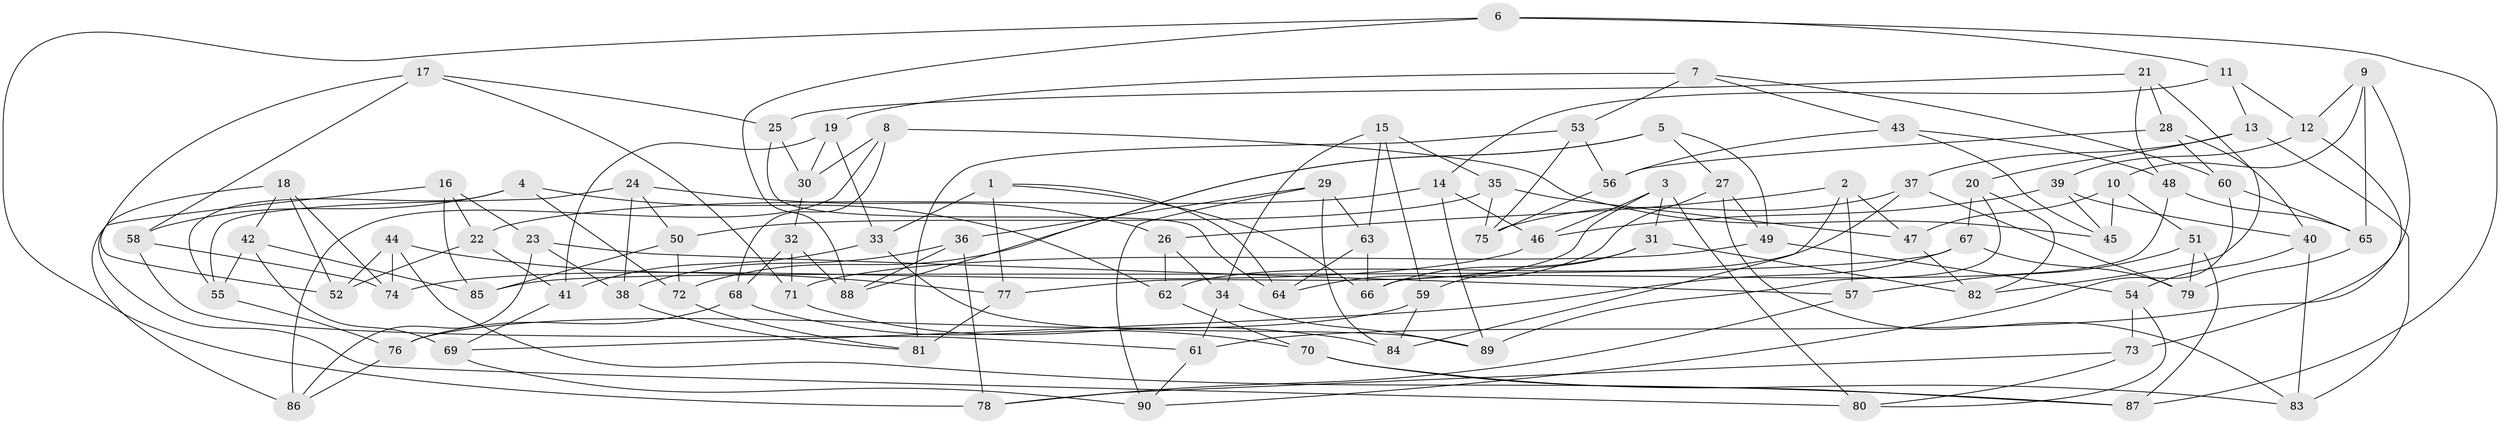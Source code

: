 // coarse degree distribution, {4: 0.4444444444444444, 3: 0.13333333333333333, 5: 0.2, 11: 0.022222222222222223, 7: 0.08888888888888889, 6: 0.022222222222222223, 8: 0.044444444444444446, 9: 0.044444444444444446}
// Generated by graph-tools (version 1.1) at 2025/02/03/04/25 22:02:04]
// undirected, 90 vertices, 180 edges
graph export_dot {
graph [start="1"]
  node [color=gray90,style=filled];
  1;
  2;
  3;
  4;
  5;
  6;
  7;
  8;
  9;
  10;
  11;
  12;
  13;
  14;
  15;
  16;
  17;
  18;
  19;
  20;
  21;
  22;
  23;
  24;
  25;
  26;
  27;
  28;
  29;
  30;
  31;
  32;
  33;
  34;
  35;
  36;
  37;
  38;
  39;
  40;
  41;
  42;
  43;
  44;
  45;
  46;
  47;
  48;
  49;
  50;
  51;
  52;
  53;
  54;
  55;
  56;
  57;
  58;
  59;
  60;
  61;
  62;
  63;
  64;
  65;
  66;
  67;
  68;
  69;
  70;
  71;
  72;
  73;
  74;
  75;
  76;
  77;
  78;
  79;
  80;
  81;
  82;
  83;
  84;
  85;
  86;
  87;
  88;
  89;
  90;
  1 -- 33;
  1 -- 77;
  1 -- 66;
  1 -- 64;
  2 -- 26;
  2 -- 84;
  2 -- 47;
  2 -- 57;
  3 -- 80;
  3 -- 46;
  3 -- 31;
  3 -- 77;
  4 -- 55;
  4 -- 62;
  4 -- 58;
  4 -- 72;
  5 -- 72;
  5 -- 27;
  5 -- 88;
  5 -- 49;
  6 -- 88;
  6 -- 78;
  6 -- 11;
  6 -- 87;
  7 -- 60;
  7 -- 19;
  7 -- 53;
  7 -- 43;
  8 -- 68;
  8 -- 30;
  8 -- 86;
  8 -- 45;
  9 -- 61;
  9 -- 10;
  9 -- 65;
  9 -- 12;
  10 -- 51;
  10 -- 45;
  10 -- 47;
  11 -- 12;
  11 -- 14;
  11 -- 13;
  12 -- 73;
  12 -- 39;
  13 -- 20;
  13 -- 83;
  13 -- 37;
  14 -- 46;
  14 -- 22;
  14 -- 89;
  15 -- 34;
  15 -- 35;
  15 -- 63;
  15 -- 59;
  16 -- 86;
  16 -- 23;
  16 -- 22;
  16 -- 85;
  17 -- 25;
  17 -- 52;
  17 -- 58;
  17 -- 71;
  18 -- 52;
  18 -- 74;
  18 -- 42;
  18 -- 80;
  19 -- 41;
  19 -- 33;
  19 -- 30;
  20 -- 67;
  20 -- 89;
  20 -- 82;
  21 -- 82;
  21 -- 48;
  21 -- 28;
  21 -- 25;
  22 -- 41;
  22 -- 52;
  23 -- 86;
  23 -- 57;
  23 -- 38;
  24 -- 38;
  24 -- 55;
  24 -- 50;
  24 -- 26;
  25 -- 30;
  25 -- 64;
  26 -- 34;
  26 -- 62;
  27 -- 64;
  27 -- 49;
  27 -- 83;
  28 -- 56;
  28 -- 40;
  28 -- 60;
  29 -- 36;
  29 -- 63;
  29 -- 84;
  29 -- 90;
  30 -- 32;
  31 -- 82;
  31 -- 59;
  31 -- 66;
  32 -- 71;
  32 -- 68;
  32 -- 88;
  33 -- 89;
  33 -- 41;
  34 -- 61;
  34 -- 89;
  35 -- 75;
  35 -- 50;
  35 -- 47;
  36 -- 38;
  36 -- 88;
  36 -- 78;
  37 -- 79;
  37 -- 75;
  37 -- 62;
  38 -- 81;
  39 -- 45;
  39 -- 46;
  39 -- 40;
  40 -- 83;
  40 -- 54;
  41 -- 69;
  42 -- 85;
  42 -- 69;
  42 -- 55;
  43 -- 56;
  43 -- 48;
  43 -- 45;
  44 -- 52;
  44 -- 74;
  44 -- 77;
  44 -- 87;
  46 -- 74;
  47 -- 82;
  48 -- 65;
  48 -- 66;
  49 -- 71;
  49 -- 54;
  50 -- 85;
  50 -- 72;
  51 -- 57;
  51 -- 79;
  51 -- 87;
  53 -- 75;
  53 -- 81;
  53 -- 56;
  54 -- 80;
  54 -- 73;
  55 -- 76;
  56 -- 75;
  57 -- 78;
  58 -- 61;
  58 -- 74;
  59 -- 84;
  59 -- 76;
  60 -- 90;
  60 -- 65;
  61 -- 90;
  62 -- 70;
  63 -- 66;
  63 -- 64;
  65 -- 79;
  67 -- 69;
  67 -- 85;
  67 -- 79;
  68 -- 70;
  68 -- 76;
  69 -- 90;
  70 -- 87;
  70 -- 83;
  71 -- 84;
  72 -- 81;
  73 -- 78;
  73 -- 80;
  76 -- 86;
  77 -- 81;
}

